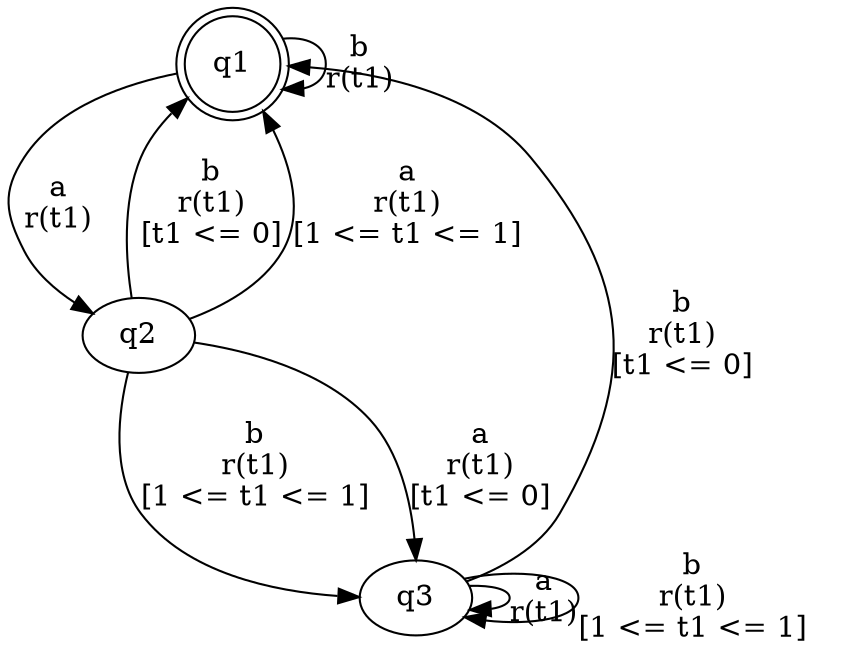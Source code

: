 digraph "tests_1/test1/solution302/solution" {
	q1[label=q1 shape=doublecircle]
	q2[label=q2]
	q3[label=q3]
	q1 -> q2[label="a\nr(t1)\n"]
	q2 -> q3[label="b\nr(t1)\n[1 <= t1 <= 1]"]
	q3 -> q3[label="a\nr(t1)\n"]
	q3 -> q3[label="b\nr(t1)\n[1 <= t1 <= 1]"]
	q3 -> q1[label="b\nr(t1)\n[t1 <= 0]"]
	q2 -> q1[label="b\nr(t1)\n[t1 <= 0]"]
	q2 -> q1[label="a\nr(t1)\n[1 <= t1 <= 1]"]
	q2 -> q3[label="a\nr(t1)\n[t1 <= 0]"]
	q1 -> q1[label="b\nr(t1)\n"]
}

